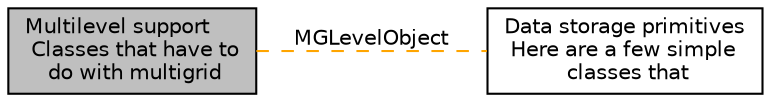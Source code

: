 digraph "Multilevel support Classes that have to do with multigrid"
{
  edge [fontname="Helvetica",fontsize="10",labelfontname="Helvetica",labelfontsize="10"];
  node [fontname="Helvetica",fontsize="10",shape=box];
  rankdir=LR;
  Node2 [label="Data storage primitives\l Here are a few simple\l classes that",height=0.2,width=0.4,color="black", fillcolor="white", style="filled",URL="$group__data.html",tooltip="help in storage and viewing data. For example, the Table templates allow to use not only arrays of ob..."];
  Node1 [label="Multilevel support\l Classes that have to\l do with multigrid",height=0.2,width=0.4,color="black", fillcolor="grey75", style="filled", fontcolor="black",tooltip="algorithms. The main class with implementation of the multigrid scheme is Multigrid with its function..."];
  Node1->Node2 [shape=plaintext, label="MGLevelObject", color="orange", dir="none", style="dashed"];
}
